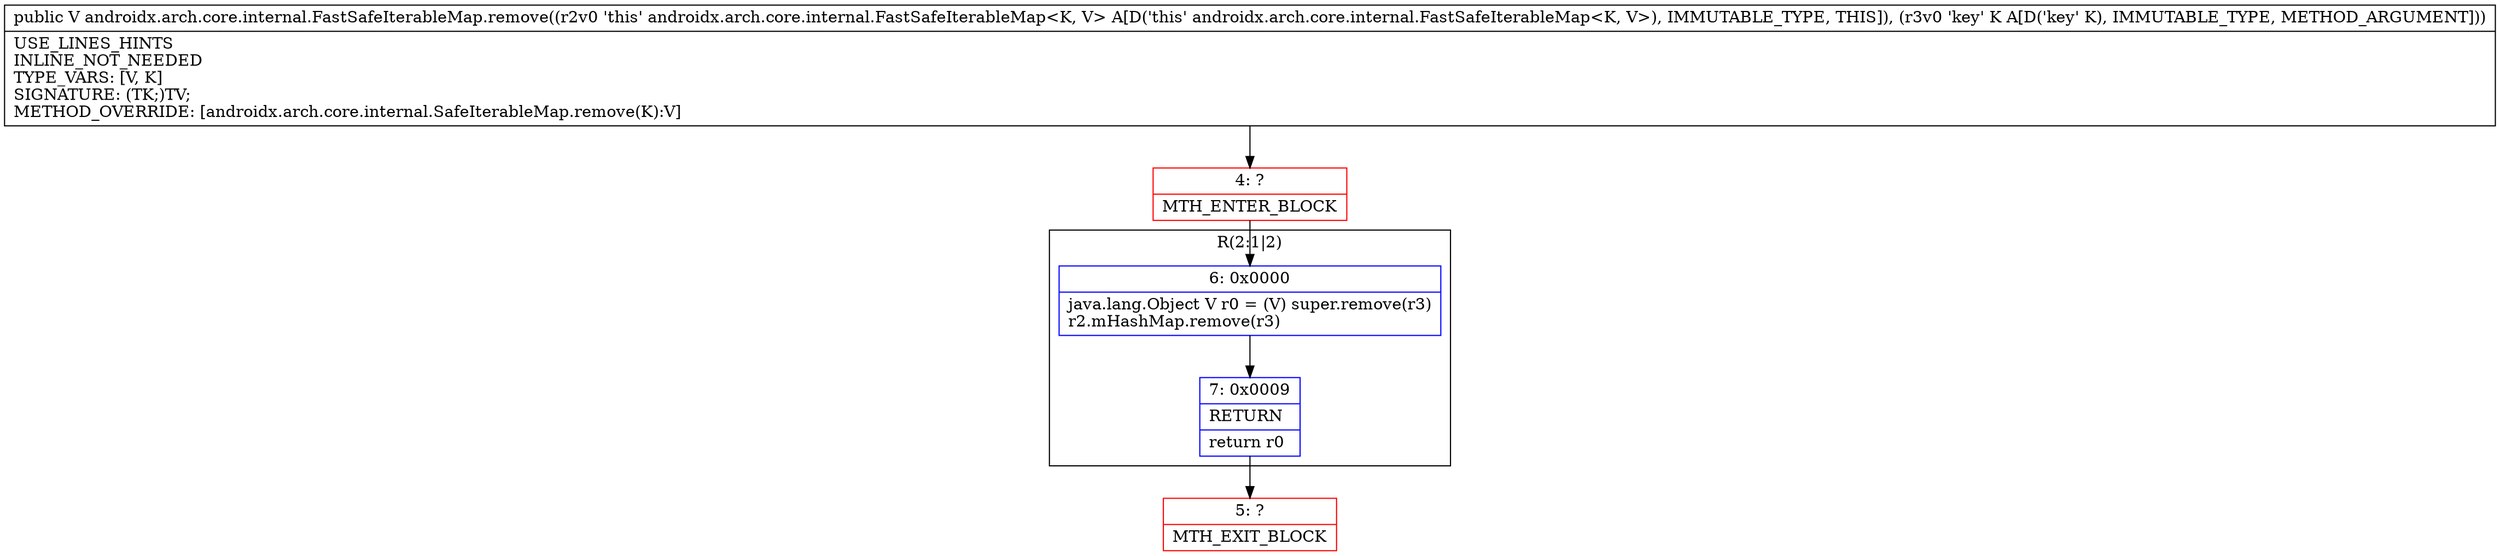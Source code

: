 digraph "CFG forandroidx.arch.core.internal.FastSafeIterableMap.remove(Ljava\/lang\/Object;)Ljava\/lang\/Object;" {
subgraph cluster_Region_921594810 {
label = "R(2:1|2)";
node [shape=record,color=blue];
Node_6 [shape=record,label="{6\:\ 0x0000|java.lang.Object V r0 = (V) super.remove(r3)\lr2.mHashMap.remove(r3)\l}"];
Node_7 [shape=record,label="{7\:\ 0x0009|RETURN\l|return r0\l}"];
}
Node_4 [shape=record,color=red,label="{4\:\ ?|MTH_ENTER_BLOCK\l}"];
Node_5 [shape=record,color=red,label="{5\:\ ?|MTH_EXIT_BLOCK\l}"];
MethodNode[shape=record,label="{public V androidx.arch.core.internal.FastSafeIterableMap.remove((r2v0 'this' androidx.arch.core.internal.FastSafeIterableMap\<K, V\> A[D('this' androidx.arch.core.internal.FastSafeIterableMap\<K, V\>), IMMUTABLE_TYPE, THIS]), (r3v0 'key' K A[D('key' K), IMMUTABLE_TYPE, METHOD_ARGUMENT]))  | USE_LINES_HINTS\lINLINE_NOT_NEEDED\lTYPE_VARS: [V, K]\lSIGNATURE: (TK;)TV;\lMETHOD_OVERRIDE: [androidx.arch.core.internal.SafeIterableMap.remove(K):V]\l}"];
MethodNode -> Node_4;Node_6 -> Node_7;
Node_7 -> Node_5;
Node_4 -> Node_6;
}

